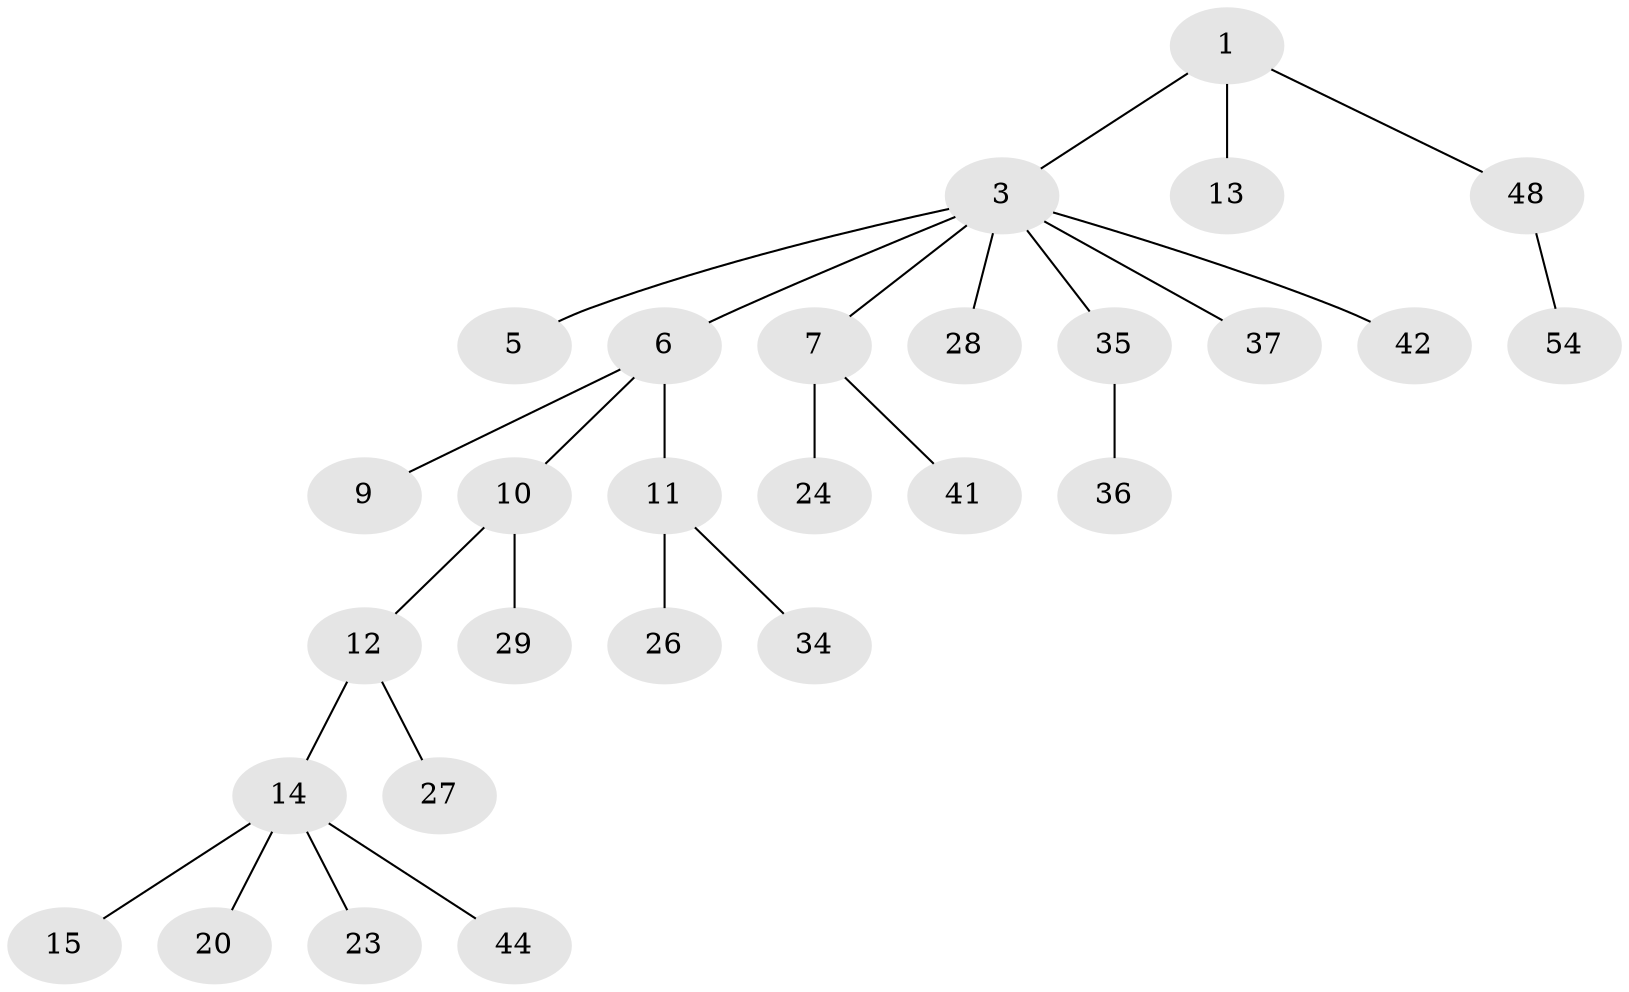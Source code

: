 // original degree distribution, {4: 0.10714285714285714, 5: 0.07142857142857142, 1: 0.5535714285714286, 3: 0.08928571428571429, 2: 0.17857142857142858}
// Generated by graph-tools (version 1.1) at 2025/15/03/09/25 04:15:21]
// undirected, 28 vertices, 27 edges
graph export_dot {
graph [start="1"]
  node [color=gray90,style=filled];
  1 [super="+2+21+46+17"];
  3 [super="+4"];
  5;
  6;
  7 [super="+8"];
  9 [super="+16"];
  10 [super="+33+19"];
  11;
  12 [super="+18"];
  13;
  14;
  15;
  20;
  23 [super="+56+25+30"];
  24 [super="+39+31"];
  26;
  27 [super="+32"];
  28;
  29;
  34 [super="+47+50"];
  35;
  36;
  37;
  41;
  42;
  44;
  48 [super="+49"];
  54;
  1 -- 48;
  1 -- 3;
  1 -- 13;
  3 -- 28;
  3 -- 37;
  3 -- 42;
  3 -- 35;
  3 -- 5;
  3 -- 6;
  3 -- 7;
  6 -- 9;
  6 -- 10;
  6 -- 11;
  7 -- 41;
  7 -- 24;
  10 -- 12;
  10 -- 29;
  11 -- 26;
  11 -- 34;
  12 -- 14;
  12 -- 27;
  14 -- 15;
  14 -- 20;
  14 -- 23;
  14 -- 44;
  35 -- 36;
  48 -- 54;
}
